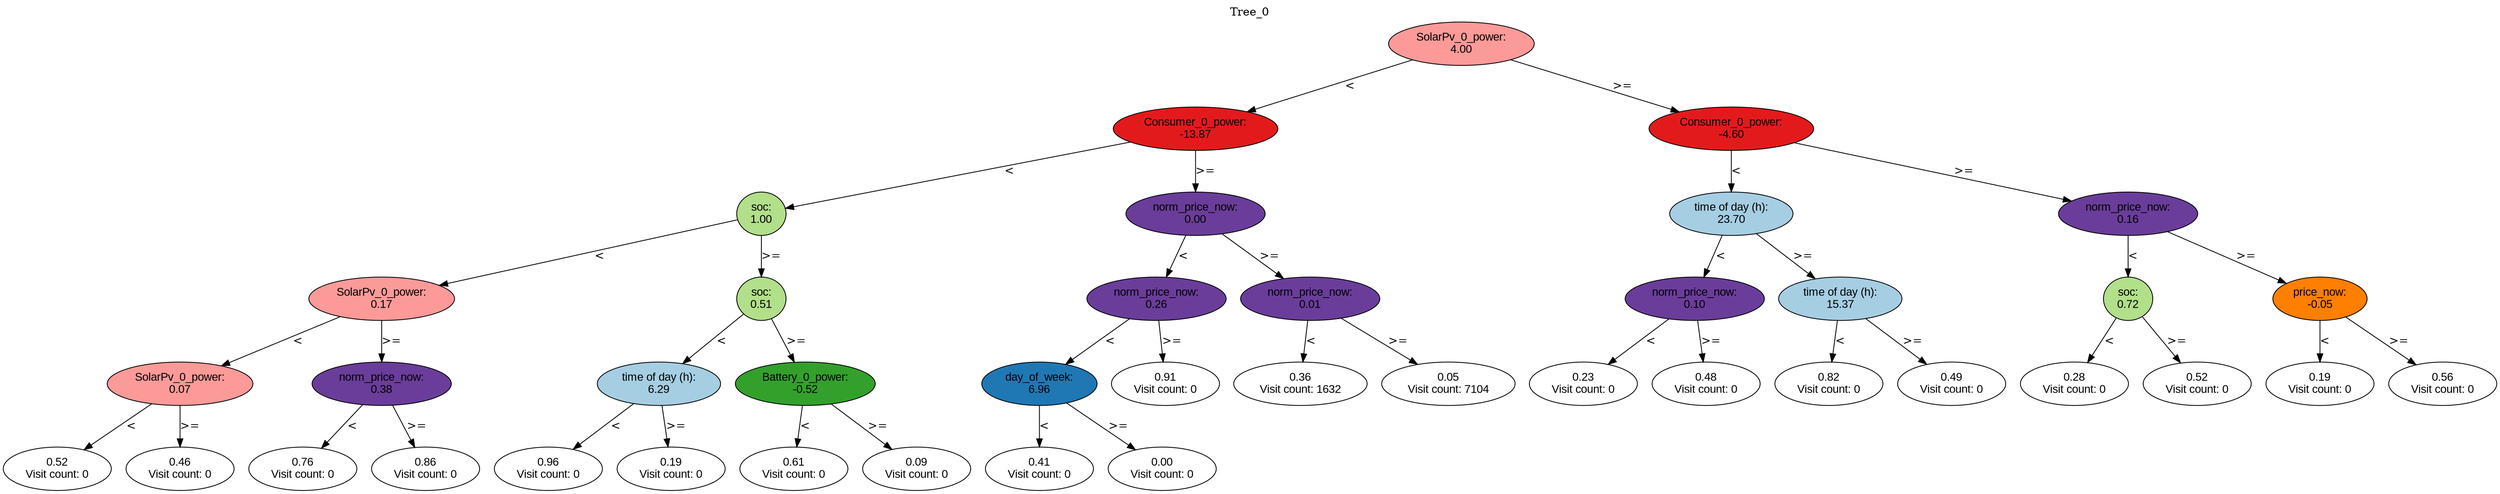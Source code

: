 digraph BST {
    node [fontname="Arial" style=filled colorscheme=paired12];
    0 [ label = "SolarPv_0_power:
4.00" fillcolor=5];
    1 [ label = "Consumer_0_power:
-13.87" fillcolor=6];
    2 [ label = "soc:
1.00" fillcolor=3];
    3 [ label = "SolarPv_0_power:
0.17" fillcolor=5];
    4 [ label = "SolarPv_0_power:
0.07" fillcolor=5];
    5 [ label = "0.52
Visit count: 0" fillcolor=white];
    6 [ label = "0.46
Visit count: 0" fillcolor=white];
    7 [ label = "norm_price_now:
0.38" fillcolor=10];
    8 [ label = "0.76
Visit count: 0" fillcolor=white];
    9 [ label = "0.86
Visit count: 0" fillcolor=white];
    10 [ label = "soc:
0.51" fillcolor=3];
    11 [ label = "time of day (h):
6.29" fillcolor=1];
    12 [ label = "0.96
Visit count: 0" fillcolor=white];
    13 [ label = "0.19
Visit count: 0" fillcolor=white];
    14 [ label = "Battery_0_power:
-0.52" fillcolor=4];
    15 [ label = "0.61
Visit count: 0" fillcolor=white];
    16 [ label = "0.09
Visit count: 0" fillcolor=white];
    17 [ label = "norm_price_now:
0.00" fillcolor=10];
    18 [ label = "norm_price_now:
0.26" fillcolor=10];
    19 [ label = "day_of_week:
6.96" fillcolor=2];
    20 [ label = "0.41
Visit count: 0" fillcolor=white];
    21 [ label = "0.00
Visit count: 0" fillcolor=white];
    22 [ label = "0.91
Visit count: 0" fillcolor=white];
    23 [ label = "norm_price_now:
0.01" fillcolor=10];
    24 [ label = "0.36
Visit count: 1632" fillcolor=white];
    25 [ label = "0.05
Visit count: 7104" fillcolor=white];
    26 [ label = "Consumer_0_power:
-4.60" fillcolor=6];
    27 [ label = "time of day (h):
23.70" fillcolor=1];
    28 [ label = "norm_price_now:
0.10" fillcolor=10];
    29 [ label = "0.23
Visit count: 0" fillcolor=white];
    30 [ label = "0.48
Visit count: 0" fillcolor=white];
    31 [ label = "time of day (h):
15.37" fillcolor=1];
    32 [ label = "0.82
Visit count: 0" fillcolor=white];
    33 [ label = "0.49
Visit count: 0" fillcolor=white];
    34 [ label = "norm_price_now:
0.16" fillcolor=10];
    35 [ label = "soc:
0.72" fillcolor=3];
    36 [ label = "0.28
Visit count: 0" fillcolor=white];
    37 [ label = "0.52
Visit count: 0" fillcolor=white];
    38 [ label = "price_now:
-0.05" fillcolor=8];
    39 [ label = "0.19
Visit count: 0" fillcolor=white];
    40 [ label = "0.56
Visit count: 0" fillcolor=white];

    0  -> 1[ label = "<"];
    0  -> 26[ label = ">="];
    1  -> 2[ label = "<"];
    1  -> 17[ label = ">="];
    2  -> 3[ label = "<"];
    2  -> 10[ label = ">="];
    3  -> 4[ label = "<"];
    3  -> 7[ label = ">="];
    4  -> 5[ label = "<"];
    4  -> 6[ label = ">="];
    7  -> 8[ label = "<"];
    7  -> 9[ label = ">="];
    10  -> 11[ label = "<"];
    10  -> 14[ label = ">="];
    11  -> 12[ label = "<"];
    11  -> 13[ label = ">="];
    14  -> 15[ label = "<"];
    14  -> 16[ label = ">="];
    17  -> 18[ label = "<"];
    17  -> 23[ label = ">="];
    18  -> 19[ label = "<"];
    18  -> 22[ label = ">="];
    19  -> 20[ label = "<"];
    19  -> 21[ label = ">="];
    23  -> 24[ label = "<"];
    23  -> 25[ label = ">="];
    26  -> 27[ label = "<"];
    26  -> 34[ label = ">="];
    27  -> 28[ label = "<"];
    27  -> 31[ label = ">="];
    28  -> 29[ label = "<"];
    28  -> 30[ label = ">="];
    31  -> 32[ label = "<"];
    31  -> 33[ label = ">="];
    34  -> 35[ label = "<"];
    34  -> 38[ label = ">="];
    35  -> 36[ label = "<"];
    35  -> 37[ label = ">="];
    38  -> 39[ label = "<"];
    38  -> 40[ label = ">="];

    labelloc="t";
    label="Tree_0";
}